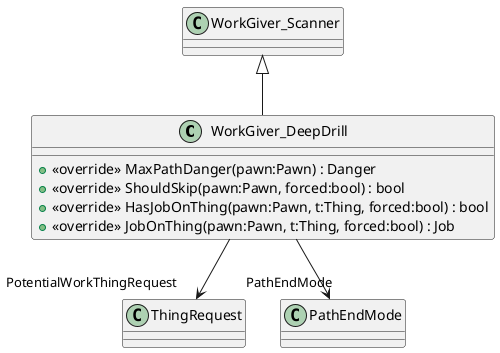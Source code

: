 @startuml
class WorkGiver_DeepDrill {
    + <<override>> MaxPathDanger(pawn:Pawn) : Danger
    + <<override>> ShouldSkip(pawn:Pawn, forced:bool) : bool
    + <<override>> HasJobOnThing(pawn:Pawn, t:Thing, forced:bool) : bool
    + <<override>> JobOnThing(pawn:Pawn, t:Thing, forced:bool) : Job
}
WorkGiver_Scanner <|-- WorkGiver_DeepDrill
WorkGiver_DeepDrill --> "PotentialWorkThingRequest" ThingRequest
WorkGiver_DeepDrill --> "PathEndMode" PathEndMode
@enduml
